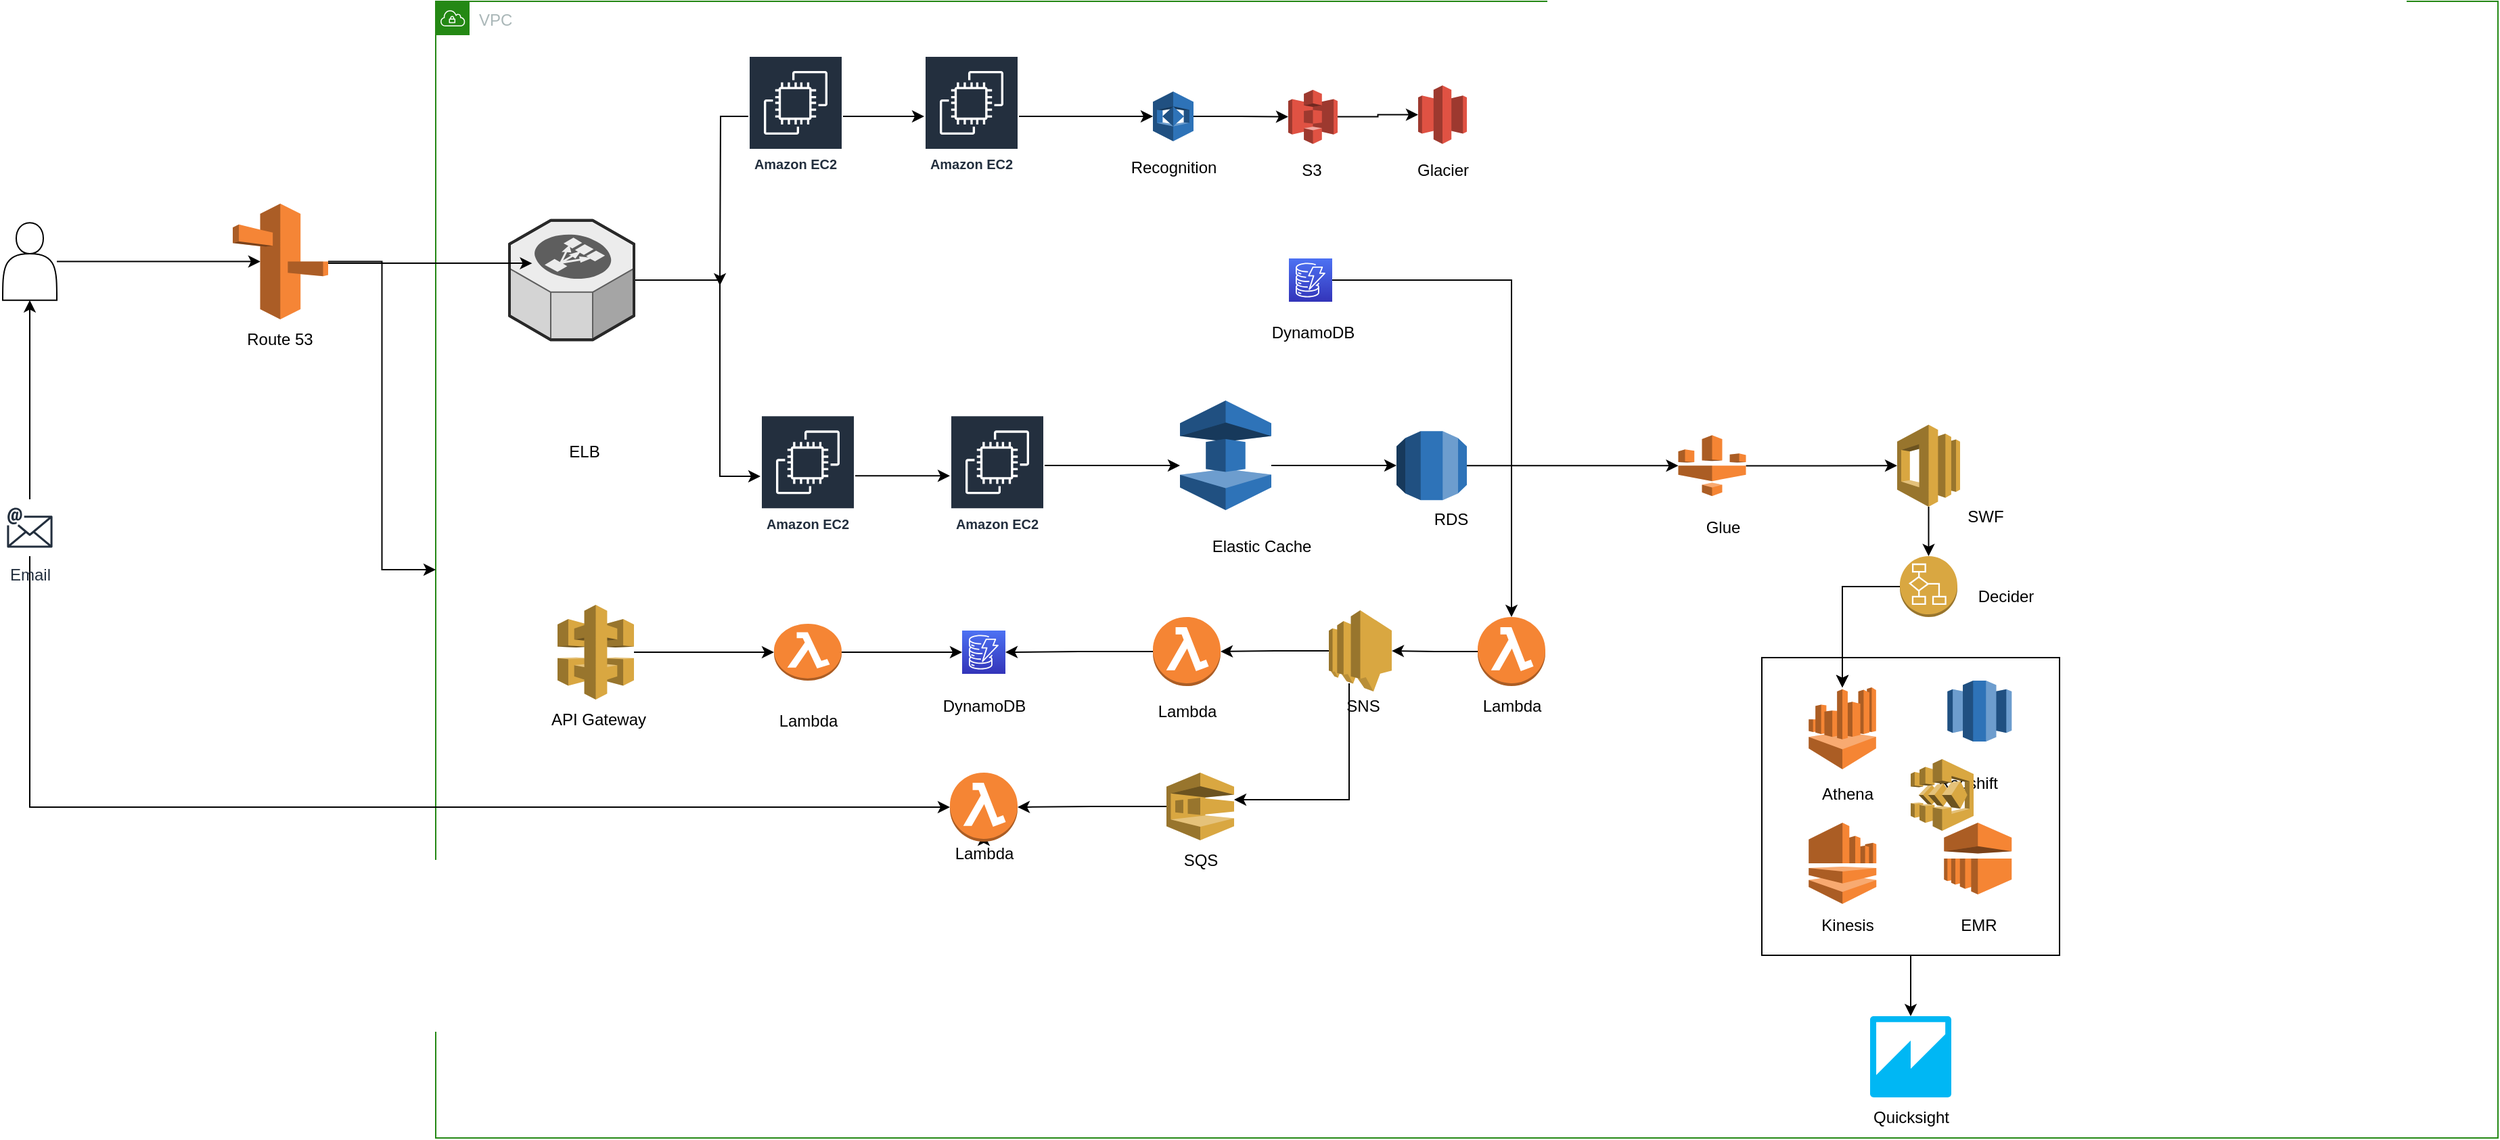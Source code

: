 <mxfile version="21.6.2" type="github" pages="2">
  <diagram id="bi4WlLmfmDqnM7iCbPLg" name="Page-2">
    <mxGraphModel dx="3045" dy="929" grid="1" gridSize="10" guides="1" tooltips="1" connect="1" arrows="1" fold="1" page="1" pageScale="1" pageWidth="850" pageHeight="1100" math="0" shadow="0">
      <root>
        <mxCell id="0" />
        <mxCell id="1" parent="0" />
        <mxCell id="A6BgvAg_AirVWySVtOZ1-14" value="" style="edgeStyle=orthogonalEdgeStyle;rounded=0;orthogonalLoop=1;jettySize=auto;html=1;" edge="1" parent="1" target="A6BgvAg_AirVWySVtOZ1-5">
          <mxGeometry relative="1" as="geometry">
            <mxPoint x="320" y="250" as="sourcePoint" />
          </mxGeometry>
        </mxCell>
        <mxCell id="A6BgvAg_AirVWySVtOZ1-15" value="" style="edgeStyle=orthogonalEdgeStyle;rounded=0;orthogonalLoop=1;jettySize=auto;html=1;" edge="1" parent="1" source="A6BgvAg_AirVWySVtOZ1-6">
          <mxGeometry relative="1" as="geometry">
            <mxPoint x="390" y="410" as="targetPoint" />
          </mxGeometry>
        </mxCell>
        <mxCell id="A6BgvAg_AirVWySVtOZ1-11" value="" style="edgeStyle=orthogonalEdgeStyle;rounded=0;orthogonalLoop=1;jettySize=auto;html=1;" edge="1" parent="1" source="A6BgvAg_AirVWySVtOZ1-7">
          <mxGeometry relative="1" as="geometry">
            <mxPoint x="240" y="250" as="targetPoint" />
          </mxGeometry>
        </mxCell>
        <mxCell id="A6BgvAg_AirVWySVtOZ1-13" value="" style="edgeStyle=orthogonalEdgeStyle;rounded=0;orthogonalLoop=1;jettySize=auto;html=1;" edge="1" parent="1" source="A6BgvAg_AirVWySVtOZ1-7">
          <mxGeometry relative="1" as="geometry">
            <mxPoint x="240" y="410" as="targetPoint" />
          </mxGeometry>
        </mxCell>
        <mxCell id="A6BgvAg_AirVWySVtOZ1-19" value="" style="edgeStyle=orthogonalEdgeStyle;rounded=0;orthogonalLoop=1;jettySize=auto;html=1;" edge="1" parent="1" source="A6BgvAg_AirVWySVtOZ1-18">
          <mxGeometry relative="1" as="geometry">
            <mxPoint x="70" y="324.1" as="targetPoint" />
          </mxGeometry>
        </mxCell>
        <mxCell id="A6BgvAg_AirVWySVtOZ1-20" value="" style="shape=actor;whiteSpace=wrap;html=1;" vertex="1" parent="1">
          <mxGeometry x="-320" y="233.62" width="40" height="57.25" as="geometry" />
        </mxCell>
        <mxCell id="A6BgvAg_AirVWySVtOZ1-24" value="VPC" style="points=[[0,0],[0.25,0],[0.5,0],[0.75,0],[1,0],[1,0.25],[1,0.5],[1,0.75],[1,1],[0.75,1],[0.5,1],[0.25,1],[0,1],[0,0.75],[0,0.5],[0,0.25]];outlineConnect=0;gradientColor=none;html=1;whiteSpace=wrap;fontSize=12;fontStyle=0;container=1;pointerEvents=0;collapsible=0;recursiveResize=0;shape=mxgraph.aws4.group;grIcon=mxgraph.aws4.group_vpc;strokeColor=#248814;fillColor=none;verticalAlign=top;align=left;spacingLeft=30;fontColor=#AAB7B8;dashed=0;movable=1;resizable=1;rotatable=1;deletable=1;editable=1;locked=0;connectable=1;" vertex="1" parent="1">
          <mxGeometry y="70" width="1524" height="840" as="geometry" />
        </mxCell>
        <mxCell id="A6BgvAg_AirVWySVtOZ1-40" value="" style="outlineConnect=0;dashed=0;verticalLabelPosition=bottom;verticalAlign=top;align=center;html=1;shape=mxgraph.aws3.elasticache;fillColor=#2E73B8;gradientColor=none;" vertex="1" parent="A6BgvAg_AirVWySVtOZ1-24">
          <mxGeometry x="550" y="295" width="67.5" height="81" as="geometry" />
        </mxCell>
        <mxCell id="A6BgvAg_AirVWySVtOZ1-43" value="" style="sketch=0;points=[[0,0,0],[0.25,0,0],[0.5,0,0],[0.75,0,0],[1,0,0],[0,1,0],[0.25,1,0],[0.5,1,0],[0.75,1,0],[1,1,0],[0,0.25,0],[0,0.5,0],[0,0.75,0],[1,0.25,0],[1,0.5,0],[1,0.75,0]];outlineConnect=0;fontColor=#232F3E;gradientColor=#4D72F3;gradientDirection=north;fillColor=#3334B9;strokeColor=#ffffff;dashed=0;verticalLabelPosition=bottom;verticalAlign=top;align=center;html=1;fontSize=10;fontStyle=0;aspect=fixed;shape=mxgraph.aws4.resourceIcon;resIcon=mxgraph.aws4.dynamodb;movable=1;resizable=1;rotatable=1;deletable=1;editable=1;locked=0;connectable=1;" vertex="1" parent="A6BgvAg_AirVWySVtOZ1-24">
          <mxGeometry x="630.5" y="190" width="32" height="32" as="geometry" />
        </mxCell>
        <mxCell id="A6BgvAg_AirVWySVtOZ1-60" value="" style="edgeStyle=orthogonalEdgeStyle;rounded=0;orthogonalLoop=1;jettySize=auto;html=1;" edge="1" parent="A6BgvAg_AirVWySVtOZ1-24" source="A6BgvAg_AirVWySVtOZ1-40" target="A6BgvAg_AirVWySVtOZ1-42">
          <mxGeometry relative="1" as="geometry">
            <Array as="points">
              <mxPoint x="640" y="343" />
              <mxPoint x="640" y="343" />
            </Array>
          </mxGeometry>
        </mxCell>
        <mxCell id="FZ83kSdmjAVGEqHpkHzy-63" value="" style="edgeStyle=orthogonalEdgeStyle;rounded=0;orthogonalLoop=1;jettySize=auto;html=1;entryX=0;entryY=0.5;entryDx=0;entryDy=0;entryPerimeter=0;" edge="1" parent="A6BgvAg_AirVWySVtOZ1-24" source="A6BgvAg_AirVWySVtOZ1-42" target="FZ83kSdmjAVGEqHpkHzy-58">
          <mxGeometry relative="1" as="geometry">
            <mxPoint x="842" y="343.17" as="targetPoint" />
          </mxGeometry>
        </mxCell>
        <mxCell id="A6BgvAg_AirVWySVtOZ1-42" value="" style="outlineConnect=0;dashed=0;verticalLabelPosition=bottom;verticalAlign=top;align=center;html=1;shape=mxgraph.aws3.rds;fillColor=#2E73B8;gradientColor=none;" vertex="1" parent="A6BgvAg_AirVWySVtOZ1-24">
          <mxGeometry x="710" y="317.67" width="52" height="51" as="geometry" />
        </mxCell>
        <mxCell id="FZ83kSdmjAVGEqHpkHzy-174" value="" style="edgeStyle=orthogonalEdgeStyle;rounded=0;orthogonalLoop=1;jettySize=auto;html=1;" edge="1" parent="A6BgvAg_AirVWySVtOZ1-24" source="A6BgvAg_AirVWySVtOZ1-46" target="A6BgvAg_AirVWySVtOZ1-44">
          <mxGeometry relative="1" as="geometry" />
        </mxCell>
        <mxCell id="A6BgvAg_AirVWySVtOZ1-46" value="Amazon EC2" style="sketch=0;outlineConnect=0;fontColor=#232F3E;gradientColor=none;strokeColor=#ffffff;fillColor=#232F3E;dashed=0;verticalLabelPosition=middle;verticalAlign=bottom;align=center;html=1;whiteSpace=wrap;fontSize=10;fontStyle=1;spacing=3;shape=mxgraph.aws4.productIcon;prIcon=mxgraph.aws4.ec2;" vertex="1" parent="A6BgvAg_AirVWySVtOZ1-24">
          <mxGeometry x="240" y="305.67" width="70" height="90" as="geometry" />
        </mxCell>
        <mxCell id="FZ83kSdmjAVGEqHpkHzy-182" value="" style="edgeStyle=orthogonalEdgeStyle;rounded=0;orthogonalLoop=1;jettySize=auto;html=1;" edge="1" parent="A6BgvAg_AirVWySVtOZ1-24" source="A6BgvAg_AirVWySVtOZ1-45" target="FZ83kSdmjAVGEqHpkHzy-4">
          <mxGeometry relative="1" as="geometry" />
        </mxCell>
        <mxCell id="A6BgvAg_AirVWySVtOZ1-45" value="Amazon EC2" style="sketch=0;outlineConnect=0;fontColor=#232F3E;gradientColor=none;strokeColor=#ffffff;fillColor=#232F3E;dashed=0;verticalLabelPosition=middle;verticalAlign=bottom;align=center;html=1;whiteSpace=wrap;fontSize=10;fontStyle=1;spacing=3;shape=mxgraph.aws4.productIcon;prIcon=mxgraph.aws4.ec2;" vertex="1" parent="A6BgvAg_AirVWySVtOZ1-24">
          <mxGeometry x="361" y="40" width="70" height="90" as="geometry" />
        </mxCell>
        <mxCell id="A6BgvAg_AirVWySVtOZ1-44" value="Amazon EC2" style="sketch=0;outlineConnect=0;fontColor=#232F3E;gradientColor=none;strokeColor=#ffffff;fillColor=#232F3E;dashed=0;verticalLabelPosition=middle;verticalAlign=bottom;align=center;html=1;whiteSpace=wrap;fontSize=10;fontStyle=1;spacing=3;shape=mxgraph.aws4.productIcon;prIcon=mxgraph.aws4.ec2;" vertex="1" parent="A6BgvAg_AirVWySVtOZ1-24">
          <mxGeometry x="380" y="305.67" width="70" height="90" as="geometry" />
        </mxCell>
        <mxCell id="A6BgvAg_AirVWySVtOZ1-54" value="" style="edgeStyle=orthogonalEdgeStyle;rounded=0;orthogonalLoop=1;jettySize=auto;html=1;" edge="1" parent="A6BgvAg_AirVWySVtOZ1-24" source="A6BgvAg_AirVWySVtOZ1-44" target="A6BgvAg_AirVWySVtOZ1-40">
          <mxGeometry relative="1" as="geometry">
            <Array as="points">
              <mxPoint x="520" y="343" />
              <mxPoint x="520" y="343" />
            </Array>
          </mxGeometry>
        </mxCell>
        <mxCell id="A6BgvAg_AirVWySVtOZ1-52" value="DynamoDB" style="text;html=1;align=center;verticalAlign=middle;resizable=0;points=[];autosize=1;strokeColor=none;fillColor=none;" vertex="1" parent="A6BgvAg_AirVWySVtOZ1-24">
          <mxGeometry x="608.25" y="230" width="80" height="30" as="geometry" />
        </mxCell>
        <mxCell id="FZ83kSdmjAVGEqHpkHzy-186" value="" style="edgeStyle=orthogonalEdgeStyle;rounded=0;orthogonalLoop=1;jettySize=auto;html=1;" edge="1" parent="A6BgvAg_AirVWySVtOZ1-24" source="FZ83kSdmjAVGEqHpkHzy-1" target="FZ83kSdmjAVGEqHpkHzy-3">
          <mxGeometry relative="1" as="geometry" />
        </mxCell>
        <mxCell id="FZ83kSdmjAVGEqHpkHzy-1" value="" style="outlineConnect=0;dashed=0;verticalLabelPosition=bottom;verticalAlign=top;align=center;html=1;shape=mxgraph.aws3.s3;fillColor=#E05243;gradientColor=none;" vertex="1" parent="A6BgvAg_AirVWySVtOZ1-24">
          <mxGeometry x="630" y="65.32" width="36.5" height="40" as="geometry" />
        </mxCell>
        <mxCell id="FZ83kSdmjAVGEqHpkHzy-3" value="" style="outlineConnect=0;dashed=0;verticalLabelPosition=bottom;verticalAlign=top;align=center;html=1;shape=mxgraph.aws3.glacier;fillColor=#E05243;gradientColor=none;" vertex="1" parent="A6BgvAg_AirVWySVtOZ1-24">
          <mxGeometry x="726" y="62.07" width="36" height="43.25" as="geometry" />
        </mxCell>
        <mxCell id="FZ83kSdmjAVGEqHpkHzy-185" value="" style="edgeStyle=orthogonalEdgeStyle;rounded=0;orthogonalLoop=1;jettySize=auto;html=1;" edge="1" parent="A6BgvAg_AirVWySVtOZ1-24" source="FZ83kSdmjAVGEqHpkHzy-4" target="FZ83kSdmjAVGEqHpkHzy-1">
          <mxGeometry relative="1" as="geometry" />
        </mxCell>
        <mxCell id="FZ83kSdmjAVGEqHpkHzy-4" value="" style="outlineConnect=0;dashed=0;verticalLabelPosition=bottom;verticalAlign=top;align=center;html=1;shape=mxgraph.aws3.rekognition;fillColor=#2E73B8;gradientColor=none;" vertex="1" parent="A6BgvAg_AirVWySVtOZ1-24">
          <mxGeometry x="530" y="66.62" width="30" height="36.75" as="geometry" />
        </mxCell>
        <mxCell id="FZ83kSdmjAVGEqHpkHzy-31" value="" style="edgeStyle=orthogonalEdgeStyle;rounded=0;orthogonalLoop=1;jettySize=auto;html=1;" edge="1" parent="A6BgvAg_AirVWySVtOZ1-24" source="FZ83kSdmjAVGEqHpkHzy-24" target="FZ83kSdmjAVGEqHpkHzy-25">
          <mxGeometry relative="1" as="geometry" />
        </mxCell>
        <mxCell id="FZ83kSdmjAVGEqHpkHzy-24" value="" style="outlineConnect=0;dashed=0;verticalLabelPosition=bottom;verticalAlign=top;align=center;html=1;shape=mxgraph.aws3.api_gateway;fillColor=#D9A741;gradientColor=none;" vertex="1" parent="A6BgvAg_AirVWySVtOZ1-24">
          <mxGeometry x="90" y="446" width="56.5" height="70" as="geometry" />
        </mxCell>
        <mxCell id="FZ83kSdmjAVGEqHpkHzy-32" value="" style="edgeStyle=orthogonalEdgeStyle;rounded=0;orthogonalLoop=1;jettySize=auto;html=1;" edge="1" parent="A6BgvAg_AirVWySVtOZ1-24" source="FZ83kSdmjAVGEqHpkHzy-25" target="FZ83kSdmjAVGEqHpkHzy-26">
          <mxGeometry relative="1" as="geometry" />
        </mxCell>
        <mxCell id="FZ83kSdmjAVGEqHpkHzy-25" value="" style="outlineConnect=0;dashed=0;verticalLabelPosition=bottom;verticalAlign=top;align=center;html=1;shape=mxgraph.aws3.lambda_function;fillColor=#F58534;gradientColor=none;" vertex="1" parent="A6BgvAg_AirVWySVtOZ1-24">
          <mxGeometry x="250" y="460" width="50" height="42" as="geometry" />
        </mxCell>
        <mxCell id="FZ83kSdmjAVGEqHpkHzy-33" value="" style="edgeStyle=orthogonalEdgeStyle;rounded=0;orthogonalLoop=1;jettySize=auto;html=1;" edge="1" parent="A6BgvAg_AirVWySVtOZ1-24" source="FZ83kSdmjAVGEqHpkHzy-27" target="FZ83kSdmjAVGEqHpkHzy-26">
          <mxGeometry relative="1" as="geometry" />
        </mxCell>
        <mxCell id="FZ83kSdmjAVGEqHpkHzy-26" value="" style="sketch=0;points=[[0,0,0],[0.25,0,0],[0.5,0,0],[0.75,0,0],[1,0,0],[0,1,0],[0.25,1,0],[0.5,1,0],[0.75,1,0],[1,1,0],[0,0.25,0],[0,0.5,0],[0,0.75,0],[1,0.25,0],[1,0.5,0],[1,0.75,0]];outlineConnect=0;fontColor=#232F3E;gradientColor=#4D72F3;gradientDirection=north;fillColor=#3334B9;strokeColor=#ffffff;dashed=0;verticalLabelPosition=bottom;verticalAlign=top;align=center;html=1;fontSize=10;fontStyle=0;aspect=fixed;shape=mxgraph.aws4.resourceIcon;resIcon=mxgraph.aws4.dynamodb;movable=1;resizable=1;rotatable=1;deletable=1;editable=1;locked=0;connectable=1;" vertex="1" parent="A6BgvAg_AirVWySVtOZ1-24">
          <mxGeometry x="389" y="465" width="32" height="32" as="geometry" />
        </mxCell>
        <mxCell id="FZ83kSdmjAVGEqHpkHzy-34" value="" style="edgeStyle=orthogonalEdgeStyle;rounded=0;orthogonalLoop=1;jettySize=auto;html=1;" edge="1" parent="A6BgvAg_AirVWySVtOZ1-24" source="FZ83kSdmjAVGEqHpkHzy-28" target="FZ83kSdmjAVGEqHpkHzy-27">
          <mxGeometry relative="1" as="geometry" />
        </mxCell>
        <mxCell id="FZ83kSdmjAVGEqHpkHzy-27" value="" style="outlineConnect=0;dashed=0;verticalLabelPosition=bottom;verticalAlign=top;align=center;html=1;shape=mxgraph.aws3.lambda_function;fillColor=#F58534;gradientColor=none;" vertex="1" parent="A6BgvAg_AirVWySVtOZ1-24">
          <mxGeometry x="530" y="455" width="50" height="51" as="geometry" />
        </mxCell>
        <mxCell id="FZ83kSdmjAVGEqHpkHzy-28" value="" style="outlineConnect=0;dashed=0;verticalLabelPosition=bottom;verticalAlign=top;align=center;html=1;shape=mxgraph.aws3.sns;fillColor=#D9A741;gradientColor=none;" vertex="1" parent="A6BgvAg_AirVWySVtOZ1-24">
          <mxGeometry x="660" y="450" width="46.5" height="60" as="geometry" />
        </mxCell>
        <mxCell id="FZ83kSdmjAVGEqHpkHzy-35" value="" style="edgeStyle=orthogonalEdgeStyle;rounded=0;orthogonalLoop=1;jettySize=auto;html=1;" edge="1" parent="A6BgvAg_AirVWySVtOZ1-24" source="FZ83kSdmjAVGEqHpkHzy-29" target="FZ83kSdmjAVGEqHpkHzy-28">
          <mxGeometry relative="1" as="geometry" />
        </mxCell>
        <mxCell id="FZ83kSdmjAVGEqHpkHzy-29" value="" style="outlineConnect=0;dashed=0;verticalLabelPosition=bottom;verticalAlign=top;align=center;html=1;shape=mxgraph.aws3.lambda_function;fillColor=#F58534;gradientColor=none;" vertex="1" parent="A6BgvAg_AirVWySVtOZ1-24">
          <mxGeometry x="770" y="455" width="50" height="51" as="geometry" />
        </mxCell>
        <mxCell id="FZ83kSdmjAVGEqHpkHzy-38" value="" style="edgeStyle=orthogonalEdgeStyle;rounded=0;orthogonalLoop=1;jettySize=auto;html=1;" edge="1" parent="A6BgvAg_AirVWySVtOZ1-24" source="A6BgvAg_AirVWySVtOZ1-43" target="FZ83kSdmjAVGEqHpkHzy-29">
          <mxGeometry relative="1" as="geometry" />
        </mxCell>
        <mxCell id="FZ83kSdmjAVGEqHpkHzy-41" value="Lambda" style="text;html=1;align=center;verticalAlign=middle;resizable=0;points=[];autosize=1;strokeColor=none;fillColor=none;" vertex="1" parent="A6BgvAg_AirVWySVtOZ1-24">
          <mxGeometry x="520" y="510" width="70" height="30" as="geometry" />
        </mxCell>
        <mxCell id="FZ83kSdmjAVGEqHpkHzy-40" value="Lambda" style="text;html=1;align=center;verticalAlign=middle;resizable=0;points=[];autosize=1;strokeColor=none;fillColor=none;" vertex="1" parent="A6BgvAg_AirVWySVtOZ1-24">
          <mxGeometry x="760" y="506" width="70" height="30" as="geometry" />
        </mxCell>
        <mxCell id="FZ83kSdmjAVGEqHpkHzy-42" value="DynamoDB" style="text;html=1;align=center;verticalAlign=middle;resizable=0;points=[];autosize=1;strokeColor=none;fillColor=none;" vertex="1" parent="A6BgvAg_AirVWySVtOZ1-24">
          <mxGeometry x="365" y="506" width="80" height="30" as="geometry" />
        </mxCell>
        <mxCell id="FZ83kSdmjAVGEqHpkHzy-43" value="API Gateway" style="text;html=1;align=center;verticalAlign=middle;resizable=0;points=[];autosize=1;strokeColor=none;fillColor=none;" vertex="1" parent="A6BgvAg_AirVWySVtOZ1-24">
          <mxGeometry x="75" y="516" width="90" height="30" as="geometry" />
        </mxCell>
        <mxCell id="FZ83kSdmjAVGEqHpkHzy-44" value="SNS" style="text;html=1;align=center;verticalAlign=middle;resizable=0;points=[];autosize=1;strokeColor=none;fillColor=none;" vertex="1" parent="A6BgvAg_AirVWySVtOZ1-24">
          <mxGeometry x="660" y="506" width="50" height="30" as="geometry" />
        </mxCell>
        <mxCell id="FZ83kSdmjAVGEqHpkHzy-51" value="" style="edgeStyle=orthogonalEdgeStyle;rounded=0;orthogonalLoop=1;jettySize=auto;html=1;" edge="1" parent="A6BgvAg_AirVWySVtOZ1-24" source="FZ83kSdmjAVGEqHpkHzy-48" target="FZ83kSdmjAVGEqHpkHzy-49">
          <mxGeometry relative="1" as="geometry">
            <Array as="points">
              <mxPoint x="405" y="590" />
            </Array>
          </mxGeometry>
        </mxCell>
        <mxCell id="FZ83kSdmjAVGEqHpkHzy-53" value="" style="edgeStyle=orthogonalEdgeStyle;rounded=0;orthogonalLoop=1;jettySize=auto;html=1;" edge="1" parent="A6BgvAg_AirVWySVtOZ1-24" source="FZ83kSdmjAVGEqHpkHzy-47" target="FZ83kSdmjAVGEqHpkHzy-48">
          <mxGeometry relative="1" as="geometry" />
        </mxCell>
        <mxCell id="FZ83kSdmjAVGEqHpkHzy-54" value="" style="edgeStyle=orthogonalEdgeStyle;rounded=0;orthogonalLoop=1;jettySize=auto;html=1;exitX=0.3;exitY=-0.067;exitDx=0;exitDy=0;exitPerimeter=0;" edge="1" parent="A6BgvAg_AirVWySVtOZ1-24" source="FZ83kSdmjAVGEqHpkHzy-44" target="FZ83kSdmjAVGEqHpkHzy-47">
          <mxGeometry relative="1" as="geometry">
            <mxPoint x="670" y="595" as="sourcePoint" />
            <Array as="points">
              <mxPoint x="675" y="590" />
            </Array>
          </mxGeometry>
        </mxCell>
        <mxCell id="FZ83kSdmjAVGEqHpkHzy-47" value="" style="outlineConnect=0;dashed=0;verticalLabelPosition=bottom;verticalAlign=top;align=center;html=1;shape=mxgraph.aws3.sqs;fillColor=#D9A741;gradientColor=none;" vertex="1" parent="A6BgvAg_AirVWySVtOZ1-24">
          <mxGeometry x="540" y="570" width="50" height="50" as="geometry" />
        </mxCell>
        <mxCell id="FZ83kSdmjAVGEqHpkHzy-49" value="Lambda" style="text;html=1;align=center;verticalAlign=middle;resizable=0;points=[];autosize=1;strokeColor=none;fillColor=none;" vertex="1" parent="A6BgvAg_AirVWySVtOZ1-24">
          <mxGeometry x="370" y="615" width="70" height="30" as="geometry" />
        </mxCell>
        <mxCell id="FZ83kSdmjAVGEqHpkHzy-50" value="SQS" style="text;html=1;align=center;verticalAlign=middle;resizable=0;points=[];autosize=1;strokeColor=none;fillColor=none;" vertex="1" parent="A6BgvAg_AirVWySVtOZ1-24">
          <mxGeometry x="540" y="620" width="50" height="30" as="geometry" />
        </mxCell>
        <mxCell id="FZ83kSdmjAVGEqHpkHzy-48" value="" style="outlineConnect=0;dashed=0;verticalLabelPosition=bottom;verticalAlign=top;align=center;html=1;shape=mxgraph.aws3.lambda_function;fillColor=#F58534;gradientColor=none;" vertex="1" parent="A6BgvAg_AirVWySVtOZ1-24">
          <mxGeometry x="380" y="570" width="50" height="51" as="geometry" />
        </mxCell>
        <mxCell id="FZ83kSdmjAVGEqHpkHzy-94" value="" style="edgeStyle=orthogonalEdgeStyle;rounded=0;orthogonalLoop=1;jettySize=auto;html=1;" edge="1" parent="A6BgvAg_AirVWySVtOZ1-24" source="FZ83kSdmjAVGEqHpkHzy-58" target="FZ83kSdmjAVGEqHpkHzy-93">
          <mxGeometry relative="1" as="geometry" />
        </mxCell>
        <mxCell id="FZ83kSdmjAVGEqHpkHzy-58" value="" style="outlineConnect=0;dashed=0;verticalLabelPosition=bottom;verticalAlign=top;align=center;html=1;shape=mxgraph.aws3.glue;fillColor=#F58534;gradientColor=none;" vertex="1" parent="A6BgvAg_AirVWySVtOZ1-24">
          <mxGeometry x="918.25" y="320.67" width="50" height="45" as="geometry" />
        </mxCell>
        <mxCell id="FZ83kSdmjAVGEqHpkHzy-20" value="Glacier" style="text;html=1;align=center;verticalAlign=middle;resizable=0;points=[];autosize=1;strokeColor=none;fillColor=none;" vertex="1" parent="A6BgvAg_AirVWySVtOZ1-24">
          <mxGeometry x="714" y="110" width="60" height="30" as="geometry" />
        </mxCell>
        <mxCell id="FZ83kSdmjAVGEqHpkHzy-91" value="" style="edgeStyle=orthogonalEdgeStyle;rounded=0;orthogonalLoop=1;jettySize=auto;html=1;" edge="1" parent="A6BgvAg_AirVWySVtOZ1-24" source="FZ83kSdmjAVGEqHpkHzy-73" target="FZ83kSdmjAVGEqHpkHzy-90">
          <mxGeometry relative="1" as="geometry" />
        </mxCell>
        <mxCell id="FZ83kSdmjAVGEqHpkHzy-73" value="" style="whiteSpace=wrap;html=1;aspect=fixed;" vertex="1" parent="A6BgvAg_AirVWySVtOZ1-24">
          <mxGeometry x="980" y="485" width="220" height="220" as="geometry" />
        </mxCell>
        <mxCell id="FZ83kSdmjAVGEqHpkHzy-89" value="Athena" style="text;html=1;align=center;verticalAlign=middle;resizable=0;points=[];autosize=1;strokeColor=none;fillColor=none;" vertex="1" parent="A6BgvAg_AirVWySVtOZ1-24">
          <mxGeometry x="1012.88" y="571" width="60" height="30" as="geometry" />
        </mxCell>
        <mxCell id="FZ83kSdmjAVGEqHpkHzy-90" value="" style="outlineConnect=0;dashed=0;verticalLabelPosition=bottom;verticalAlign=top;align=center;html=1;shape=mxgraph.aws3.quicksight;fillColor=#00B7F4;gradientColor=none;" vertex="1" parent="A6BgvAg_AirVWySVtOZ1-24">
          <mxGeometry x="1060" y="750" width="60" height="60" as="geometry" />
        </mxCell>
        <mxCell id="FZ83kSdmjAVGEqHpkHzy-92" value="Quicksight&lt;br&gt;" style="text;html=1;align=center;verticalAlign=middle;resizable=0;points=[];autosize=1;strokeColor=none;fillColor=none;" vertex="1" parent="A6BgvAg_AirVWySVtOZ1-24">
          <mxGeometry x="1050" y="810" width="80" height="30" as="geometry" />
        </mxCell>
        <mxCell id="FZ83kSdmjAVGEqHpkHzy-96" value="" style="edgeStyle=orthogonalEdgeStyle;rounded=0;orthogonalLoop=1;jettySize=auto;html=1;" edge="1" parent="A6BgvAg_AirVWySVtOZ1-24" source="FZ83kSdmjAVGEqHpkHzy-93" target="FZ83kSdmjAVGEqHpkHzy-95">
          <mxGeometry relative="1" as="geometry" />
        </mxCell>
        <mxCell id="FZ83kSdmjAVGEqHpkHzy-93" value="" style="outlineConnect=0;dashed=0;verticalLabelPosition=bottom;verticalAlign=top;align=center;html=1;shape=mxgraph.aws3.swf;fillColor=#D9A741;gradientColor=none;" vertex="1" parent="A6BgvAg_AirVWySVtOZ1-24">
          <mxGeometry x="1080" y="312.83" width="46.5" height="60.67" as="geometry" />
        </mxCell>
        <mxCell id="FZ83kSdmjAVGEqHpkHzy-83" value="" style="outlineConnect=0;dashed=0;verticalLabelPosition=bottom;verticalAlign=top;align=center;html=1;shape=mxgraph.aws3.redshift;fillColor=#2E73B8;gradientColor=none;" vertex="1" parent="A6BgvAg_AirVWySVtOZ1-24">
          <mxGeometry x="1117.13" y="502" width="47.5" height="45" as="geometry" />
        </mxCell>
        <mxCell id="FZ83kSdmjAVGEqHpkHzy-86" value="Redshift" style="text;html=1;align=center;verticalAlign=middle;resizable=0;points=[];autosize=1;strokeColor=none;fillColor=none;" vertex="1" parent="A6BgvAg_AirVWySVtOZ1-24">
          <mxGeometry x="1097.13" y="563" width="70" height="30" as="geometry" />
        </mxCell>
        <mxCell id="FZ83kSdmjAVGEqHpkHzy-85" value="" style="outlineConnect=0;dashed=0;verticalLabelPosition=bottom;verticalAlign=top;align=center;html=1;shape=mxgraph.aws3.kinesis;fillColor=#F58534;gradientColor=none;" vertex="1" parent="A6BgvAg_AirVWySVtOZ1-24">
          <mxGeometry x="1014.63" y="607" width="50" height="60" as="geometry" />
        </mxCell>
        <mxCell id="FZ83kSdmjAVGEqHpkHzy-82" value="" style="outlineConnect=0;dashed=0;verticalLabelPosition=bottom;verticalAlign=top;align=center;html=1;shape=mxgraph.aws3.athena;fillColor=#F58534;gradientColor=none;" vertex="1" parent="A6BgvAg_AirVWySVtOZ1-24">
          <mxGeometry x="1014.63" y="507" width="49.79" height="60.5" as="geometry" />
        </mxCell>
        <mxCell id="FZ83kSdmjAVGEqHpkHzy-84" value="" style="outlineConnect=0;dashed=0;verticalLabelPosition=bottom;verticalAlign=top;align=center;html=1;shape=mxgraph.aws3.emr;fillColor=#F58534;gradientColor=none;" vertex="1" parent="A6BgvAg_AirVWySVtOZ1-24">
          <mxGeometry x="1114.63" y="607" width="50" height="53" as="geometry" />
        </mxCell>
        <mxCell id="FZ83kSdmjAVGEqHpkHzy-88" value="EMR" style="text;html=1;align=center;verticalAlign=middle;resizable=0;points=[];autosize=1;strokeColor=none;fillColor=none;" vertex="1" parent="A6BgvAg_AirVWySVtOZ1-24">
          <mxGeometry x="1114.63" y="667.5" width="50" height="30" as="geometry" />
        </mxCell>
        <mxCell id="FZ83kSdmjAVGEqHpkHzy-87" value="Kinesis" style="text;html=1;align=center;verticalAlign=middle;resizable=0;points=[];autosize=1;strokeColor=none;fillColor=none;" vertex="1" parent="A6BgvAg_AirVWySVtOZ1-24">
          <mxGeometry x="1012.88" y="667.5" width="60" height="30" as="geometry" />
        </mxCell>
        <mxCell id="FZ83kSdmjAVGEqHpkHzy-97" value="" style="edgeStyle=orthogonalEdgeStyle;rounded=0;orthogonalLoop=1;jettySize=auto;html=1;" edge="1" parent="A6BgvAg_AirVWySVtOZ1-24" source="FZ83kSdmjAVGEqHpkHzy-95" target="FZ83kSdmjAVGEqHpkHzy-82">
          <mxGeometry relative="1" as="geometry" />
        </mxCell>
        <mxCell id="FZ83kSdmjAVGEqHpkHzy-98" value="" style="edgeStyle=orthogonalEdgeStyle;rounded=0;orthogonalLoop=1;jettySize=auto;html=1;" edge="1" parent="A6BgvAg_AirVWySVtOZ1-24" source="FZ83kSdmjAVGEqHpkHzy-95" target="FZ83kSdmjAVGEqHpkHzy-82">
          <mxGeometry relative="1" as="geometry" />
        </mxCell>
        <mxCell id="FZ83kSdmjAVGEqHpkHzy-99" value="" style="edgeStyle=orthogonalEdgeStyle;rounded=0;orthogonalLoop=1;jettySize=auto;html=1;" edge="1" parent="A6BgvAg_AirVWySVtOZ1-24" source="FZ83kSdmjAVGEqHpkHzy-95" target="FZ83kSdmjAVGEqHpkHzy-82">
          <mxGeometry relative="1" as="geometry" />
        </mxCell>
        <mxCell id="FZ83kSdmjAVGEqHpkHzy-95" value="" style="outlineConnect=0;dashed=0;verticalLabelPosition=bottom;verticalAlign=top;align=center;html=1;shape=mxgraph.aws3.decider;fillColor=#D9A741;gradientColor=none;" vertex="1" parent="A6BgvAg_AirVWySVtOZ1-24">
          <mxGeometry x="1082" y="410" width="42.5" height="45" as="geometry" />
        </mxCell>
        <mxCell id="FZ83kSdmjAVGEqHpkHzy-64" value="Glue" style="text;html=1;align=center;verticalAlign=middle;resizable=0;points=[];autosize=1;strokeColor=none;fillColor=none;" vertex="1" parent="A6BgvAg_AirVWySVtOZ1-24">
          <mxGeometry x="926" y="373.5" width="50" height="30" as="geometry" />
        </mxCell>
        <mxCell id="FZ83kSdmjAVGEqHpkHzy-19" value="S3" style="text;html=1;align=center;verticalAlign=middle;resizable=0;points=[];autosize=1;strokeColor=none;fillColor=none;" vertex="1" parent="A6BgvAg_AirVWySVtOZ1-24">
          <mxGeometry x="626.5" y="110.0" width="40" height="30" as="geometry" />
        </mxCell>
        <mxCell id="FZ83kSdmjAVGEqHpkHzy-21" value="Recognition" style="text;html=1;align=center;verticalAlign=middle;resizable=0;points=[];autosize=1;strokeColor=none;fillColor=none;" vertex="1" parent="A6BgvAg_AirVWySVtOZ1-24">
          <mxGeometry x="500" y="107.94" width="90" height="30" as="geometry" />
        </mxCell>
        <mxCell id="FZ83kSdmjAVGEqHpkHzy-173" value="" style="edgeStyle=orthogonalEdgeStyle;rounded=0;orthogonalLoop=1;jettySize=auto;html=1;" edge="1" parent="A6BgvAg_AirVWySVtOZ1-24" source="A6BgvAg_AirVWySVtOZ1-28" target="A6BgvAg_AirVWySVtOZ1-45">
          <mxGeometry relative="1" as="geometry" />
        </mxCell>
        <mxCell id="FZ83kSdmjAVGEqHpkHzy-191" value="" style="edgeStyle=orthogonalEdgeStyle;rounded=0;orthogonalLoop=1;jettySize=auto;html=1;" edge="1" parent="A6BgvAg_AirVWySVtOZ1-24" source="A6BgvAg_AirVWySVtOZ1-28">
          <mxGeometry relative="1" as="geometry">
            <mxPoint x="210" y="210" as="targetPoint" />
          </mxGeometry>
        </mxCell>
        <mxCell id="A6BgvAg_AirVWySVtOZ1-28" value="Amazon EC2" style="sketch=0;outlineConnect=0;fontColor=#232F3E;gradientColor=none;strokeColor=#ffffff;fillColor=#232F3E;dashed=0;verticalLabelPosition=middle;verticalAlign=bottom;align=center;html=1;whiteSpace=wrap;fontSize=10;fontStyle=1;spacing=3;shape=mxgraph.aws4.productIcon;prIcon=mxgraph.aws4.ec2;" vertex="1" parent="A6BgvAg_AirVWySVtOZ1-24">
          <mxGeometry x="231" y="40" width="70" height="90" as="geometry" />
        </mxCell>
        <mxCell id="FZ83kSdmjAVGEqHpkHzy-39" value="Lambda" style="text;html=1;align=center;verticalAlign=middle;resizable=0;points=[];autosize=1;strokeColor=none;fillColor=none;" vertex="1" parent="A6BgvAg_AirVWySVtOZ1-24">
          <mxGeometry x="240" y="517" width="70" height="30" as="geometry" />
        </mxCell>
        <mxCell id="FZ83kSdmjAVGEqHpkHzy-167" value="SWF" style="text;html=1;align=center;verticalAlign=middle;resizable=0;points=[];autosize=1;strokeColor=none;fillColor=none;" vertex="1" parent="A6BgvAg_AirVWySVtOZ1-24">
          <mxGeometry x="1120" y="365.67" width="50" height="30" as="geometry" />
        </mxCell>
        <mxCell id="FZ83kSdmjAVGEqHpkHzy-168" value="Decider" style="text;html=1;align=center;verticalAlign=middle;resizable=0;points=[];autosize=1;strokeColor=none;fillColor=none;" vertex="1" parent="A6BgvAg_AirVWySVtOZ1-24">
          <mxGeometry x="1130" y="425" width="60" height="30" as="geometry" />
        </mxCell>
        <mxCell id="FZ83kSdmjAVGEqHpkHzy-188" value="" style="edgeStyle=orthogonalEdgeStyle;rounded=0;orthogonalLoop=1;jettySize=auto;html=1;" edge="1" parent="A6BgvAg_AirVWySVtOZ1-24" source="A6BgvAg_AirVWySVtOZ1-32" target="A6BgvAg_AirVWySVtOZ1-46">
          <mxGeometry relative="1" as="geometry">
            <mxPoint x="226.5" y="205.995" as="targetPoint" />
            <Array as="points">
              <mxPoint x="210" y="206" />
              <mxPoint x="210" y="351" />
            </Array>
          </mxGeometry>
        </mxCell>
        <mxCell id="A6BgvAg_AirVWySVtOZ1-32" value="" style="verticalLabelPosition=bottom;html=1;verticalAlign=top;strokeWidth=1;align=center;outlineConnect=0;dashed=0;outlineConnect=0;shape=mxgraph.aws3d.elasticLoadBalancing;fillColor=#ECECEC;strokeColor=#5E5E5E;aspect=fixed;" vertex="1" parent="A6BgvAg_AirVWySVtOZ1-24">
          <mxGeometry x="54.5" y="161.91" width="92" height="88.17" as="geometry" />
        </mxCell>
        <mxCell id="A6BgvAg_AirVWySVtOZ1-25" value="Route 53" style="text;strokeColor=none;align=center;fillColor=none;html=1;verticalAlign=middle;whiteSpace=wrap;rounded=0;" vertex="1" parent="1">
          <mxGeometry x="-144.75" y="305" width="60" height="30" as="geometry" />
        </mxCell>
        <mxCell id="A6BgvAg_AirVWySVtOZ1-34" value="" style="edgeStyle=orthogonalEdgeStyle;rounded=0;orthogonalLoop=1;jettySize=auto;html=1;" edge="1" parent="1" source="A6BgvAg_AirVWySVtOZ1-33">
          <mxGeometry relative="1" as="geometry">
            <mxPoint x="71.25" y="263.567" as="targetPoint" />
            <Array as="points">
              <mxPoint x="-1" y="263.5" />
              <mxPoint x="-1" y="263.5" />
            </Array>
          </mxGeometry>
        </mxCell>
        <mxCell id="A6BgvAg_AirVWySVtOZ1-35" value="" style="edgeStyle=orthogonalEdgeStyle;rounded=0;orthogonalLoop=1;jettySize=auto;html=1;entryX=0.29;entryY=0.5;entryDx=0;entryDy=0;entryPerimeter=0;" edge="1" parent="1" source="A6BgvAg_AirVWySVtOZ1-20" target="A6BgvAg_AirVWySVtOZ1-33">
          <mxGeometry relative="1" as="geometry">
            <mxPoint x="-170" y="324" as="sourcePoint" />
            <mxPoint x="-39.555" y="324.09" as="targetPoint" />
          </mxGeometry>
        </mxCell>
        <mxCell id="FZ83kSdmjAVGEqHpkHzy-187" value="" style="edgeStyle=orthogonalEdgeStyle;rounded=0;orthogonalLoop=1;jettySize=auto;html=1;" edge="1" parent="1" source="A6BgvAg_AirVWySVtOZ1-33" target="A6BgvAg_AirVWySVtOZ1-24">
          <mxGeometry relative="1" as="geometry">
            <mxPoint x="-114.75" y="385" as="targetPoint" />
          </mxGeometry>
        </mxCell>
        <mxCell id="A6BgvAg_AirVWySVtOZ1-33" value="" style="outlineConnect=0;dashed=0;verticalLabelPosition=bottom;verticalAlign=top;align=center;html=1;shape=mxgraph.aws3.route_53;fillColor=#F58536;gradientColor=none;" vertex="1" parent="1">
          <mxGeometry x="-150" y="219.5" width="70.5" height="85.5" as="geometry" />
        </mxCell>
        <mxCell id="A6BgvAg_AirVWySVtOZ1-49" value="Elastic Cache" style="text;html=1;align=center;verticalAlign=middle;resizable=0;points=[];autosize=1;strokeColor=none;fillColor=none;" vertex="1" parent="1">
          <mxGeometry x="560" y="458" width="100" height="30" as="geometry" />
        </mxCell>
        <mxCell id="A6BgvAg_AirVWySVtOZ1-50" value="RDS" style="text;html=1;align=center;verticalAlign=middle;resizable=0;points=[];autosize=1;strokeColor=none;fillColor=none;" vertex="1" parent="1">
          <mxGeometry x="725" y="438" width="50" height="30" as="geometry" />
        </mxCell>
        <mxCell id="FZ83kSdmjAVGEqHpkHzy-23" value="" style="edgeStyle=orthogonalEdgeStyle;rounded=0;orthogonalLoop=1;jettySize=auto;html=1;" edge="1" parent="1" source="FZ83kSdmjAVGEqHpkHzy-22" target="A6BgvAg_AirVWySVtOZ1-20">
          <mxGeometry relative="1" as="geometry" />
        </mxCell>
        <mxCell id="FZ83kSdmjAVGEqHpkHzy-171" value="" style="edgeStyle=orthogonalEdgeStyle;rounded=0;orthogonalLoop=1;jettySize=auto;html=1;entryX=0;entryY=0.5;entryDx=0;entryDy=0;entryPerimeter=0;" edge="1" parent="1" source="FZ83kSdmjAVGEqHpkHzy-22" target="FZ83kSdmjAVGEqHpkHzy-48">
          <mxGeometry relative="1" as="geometry">
            <mxPoint x="-190" y="640" as="targetPoint" />
            <Array as="points">
              <mxPoint x="-300" y="666" />
            </Array>
          </mxGeometry>
        </mxCell>
        <mxCell id="FZ83kSdmjAVGEqHpkHzy-22" value="Email" style="sketch=0;outlineConnect=0;fontColor=#232F3E;gradientColor=none;strokeColor=#232F3E;fillColor=#ffffff;dashed=0;verticalLabelPosition=bottom;verticalAlign=top;align=center;html=1;fontSize=12;fontStyle=0;aspect=fixed;shape=mxgraph.aws4.resourceIcon;resIcon=mxgraph.aws4.email;" vertex="1" parent="1">
          <mxGeometry x="-321" y="438" width="42" height="42" as="geometry" />
        </mxCell>
        <mxCell id="FZ83kSdmjAVGEqHpkHzy-169" value="" style="outlineConnect=0;dashed=0;verticalLabelPosition=bottom;verticalAlign=top;align=center;html=1;shape=mxgraph.aws3.step_functions;fillColor=#D9A741;gradientColor=none;" vertex="1" parent="1">
          <mxGeometry x="1090" y="630" width="46.5" height="53" as="geometry" />
        </mxCell>
        <mxCell id="A6BgvAg_AirVWySVtOZ1-26" value="ELB" style="text;strokeColor=none;align=center;fillColor=none;html=1;verticalAlign=middle;whiteSpace=wrap;rounded=0;" vertex="1" parent="1">
          <mxGeometry x="80" y="388.16" width="60" height="30" as="geometry" />
        </mxCell>
      </root>
    </mxGraphModel>
  </diagram>
  <diagram name="High level" id="SOD3_kkC99ipHBAxkCrn">
    <mxGraphModel dx="1194" dy="663" grid="1" gridSize="10" guides="1" tooltips="1" connect="1" arrows="1" fold="1" page="1" pageScale="1" pageWidth="850" pageHeight="1100" math="0" shadow="0">
      <root>
        <mxCell id="0" />
        <mxCell id="1" parent="0" />
        <mxCell id="U_P5BQD1fZHhyBIQVPzg-15" value="" style="rounded=0;whiteSpace=wrap;html=1;dashed=1;" parent="1" vertex="1">
          <mxGeometry x="40" y="310" width="710" height="530" as="geometry" />
        </mxCell>
        <mxCell id="U_P5BQD1fZHhyBIQVPzg-31" value="" style="edgeStyle=orthogonalEdgeStyle;rounded=0;orthogonalLoop=1;jettySize=auto;html=1;" parent="1" source="U_P5BQD1fZHhyBIQVPzg-16" target="U_P5BQD1fZHhyBIQVPzg-17" edge="1">
          <mxGeometry relative="1" as="geometry" />
        </mxCell>
        <mxCell id="U_P5BQD1fZHhyBIQVPzg-16" value="&lt;font face=&quot;Verdana&quot;&gt;Presentation&amp;nbsp;&lt;/font&gt;" style="rounded=0;whiteSpace=wrap;html=1;direction=south;" parent="1" vertex="1">
          <mxGeometry x="80" y="420" width="90" height="200" as="geometry" />
        </mxCell>
        <mxCell id="U_P5BQD1fZHhyBIQVPzg-32" value="" style="edgeStyle=orthogonalEdgeStyle;rounded=0;orthogonalLoop=1;jettySize=auto;html=1;" parent="1" source="U_P5BQD1fZHhyBIQVPzg-17" target="U_P5BQD1fZHhyBIQVPzg-23" edge="1">
          <mxGeometry relative="1" as="geometry">
            <Array as="points">
              <mxPoint x="340" y="580" />
              <mxPoint x="340" y="580" />
            </Array>
          </mxGeometry>
        </mxCell>
        <mxCell id="U_P5BQD1fZHhyBIQVPzg-17" value="&lt;font face=&quot;Verdana&quot;&gt;Business &lt;br&gt;Logic&lt;/font&gt;" style="rounded=0;whiteSpace=wrap;html=1;direction=south;" parent="1" vertex="1">
          <mxGeometry x="230" y="420" width="90" height="200" as="geometry" />
        </mxCell>
        <mxCell id="U_P5BQD1fZHhyBIQVPzg-18" value="" style="rounded=1;whiteSpace=wrap;html=1;" parent="1" vertex="1">
          <mxGeometry x="110" y="330" width="600" height="60" as="geometry" />
        </mxCell>
        <mxCell id="U_P5BQD1fZHhyBIQVPzg-20" value="&lt;font face=&quot;Verdana&quot;&gt;Private Neetwork&lt;/font&gt;" style="text;html=1;strokeColor=none;fillColor=none;align=center;verticalAlign=middle;whiteSpace=wrap;rounded=0;" parent="1" vertex="1">
          <mxGeometry x="60" y="290" width="140" height="30" as="geometry" />
        </mxCell>
        <mxCell id="U_P5BQD1fZHhyBIQVPzg-22" value="&lt;font face=&quot;Verdana&quot;&gt;Monitoring&lt;/font&gt;" style="text;html=1;strokeColor=none;fillColor=none;align=center;verticalAlign=middle;whiteSpace=wrap;rounded=0;" parent="1" vertex="1">
          <mxGeometry x="285" y="345" width="140" height="30" as="geometry" />
        </mxCell>
        <mxCell id="U_P5BQD1fZHhyBIQVPzg-37" value="" style="edgeStyle=orthogonalEdgeStyle;rounded=0;orthogonalLoop=1;jettySize=auto;html=1;" parent="1" source="U_P5BQD1fZHhyBIQVPzg-23" target="U_P5BQD1fZHhyBIQVPzg-25" edge="1">
          <mxGeometry relative="1" as="geometry" />
        </mxCell>
        <mxCell id="U_P5BQD1fZHhyBIQVPzg-23" value="&lt;font face=&quot;Verdana&quot;&gt;Data storage&lt;/font&gt;" style="whiteSpace=wrap;html=1;aspect=fixed;" parent="1" vertex="1">
          <mxGeometry x="380" y="540" width="110" height="110" as="geometry" />
        </mxCell>
        <mxCell id="U_P5BQD1fZHhyBIQVPzg-36" style="edgeStyle=orthogonalEdgeStyle;rounded=0;orthogonalLoop=1;jettySize=auto;html=1;" parent="1" target="U_P5BQD1fZHhyBIQVPzg-24" edge="1">
          <mxGeometry relative="1" as="geometry">
            <mxPoint x="320" y="460" as="sourcePoint" />
            <Array as="points">
              <mxPoint x="320" y="460" />
            </Array>
          </mxGeometry>
        </mxCell>
        <mxCell id="U_P5BQD1fZHhyBIQVPzg-24" value="&lt;font face=&quot;Verdana&quot;&gt;Storage&lt;/font&gt;" style="rounded=0;whiteSpace=wrap;html=1;" parent="1" vertex="1">
          <mxGeometry x="590" y="430" width="120" height="60" as="geometry" />
        </mxCell>
        <mxCell id="U_P5BQD1fZHhyBIQVPzg-25" value="Data Source" style="whiteSpace=wrap;html=1;aspect=fixed;" parent="1" vertex="1">
          <mxGeometry x="600" y="540" width="110" height="110" as="geometry" />
        </mxCell>
        <mxCell id="U_P5BQD1fZHhyBIQVPzg-26" value="&lt;font face=&quot;Verdana&quot;&gt;Communication&amp;nbsp;&lt;/font&gt;" style="rounded=0;whiteSpace=wrap;html=1;" parent="1" vertex="1">
          <mxGeometry x="80" y="676" width="630" height="60" as="geometry" />
        </mxCell>
        <mxCell id="U_P5BQD1fZHhyBIQVPzg-27" value="&lt;font face=&quot;Verdana&quot;&gt;Security&lt;/font&gt;" style="rounded=0;whiteSpace=wrap;html=1;" parent="1" vertex="1">
          <mxGeometry x="80" y="756" width="630" height="60" as="geometry" />
        </mxCell>
        <mxCell id="U_P5BQD1fZHhyBIQVPzg-30" value="&lt;font face=&quot;Verdana&quot;&gt;Development&amp;nbsp; cycle&lt;/font&gt;" style="rounded=0;whiteSpace=wrap;html=1;direction=south;" parent="1" vertex="1">
          <mxGeometry x="780" y="310" width="100" height="530" as="geometry" />
        </mxCell>
      </root>
    </mxGraphModel>
  </diagram>
</mxfile>
